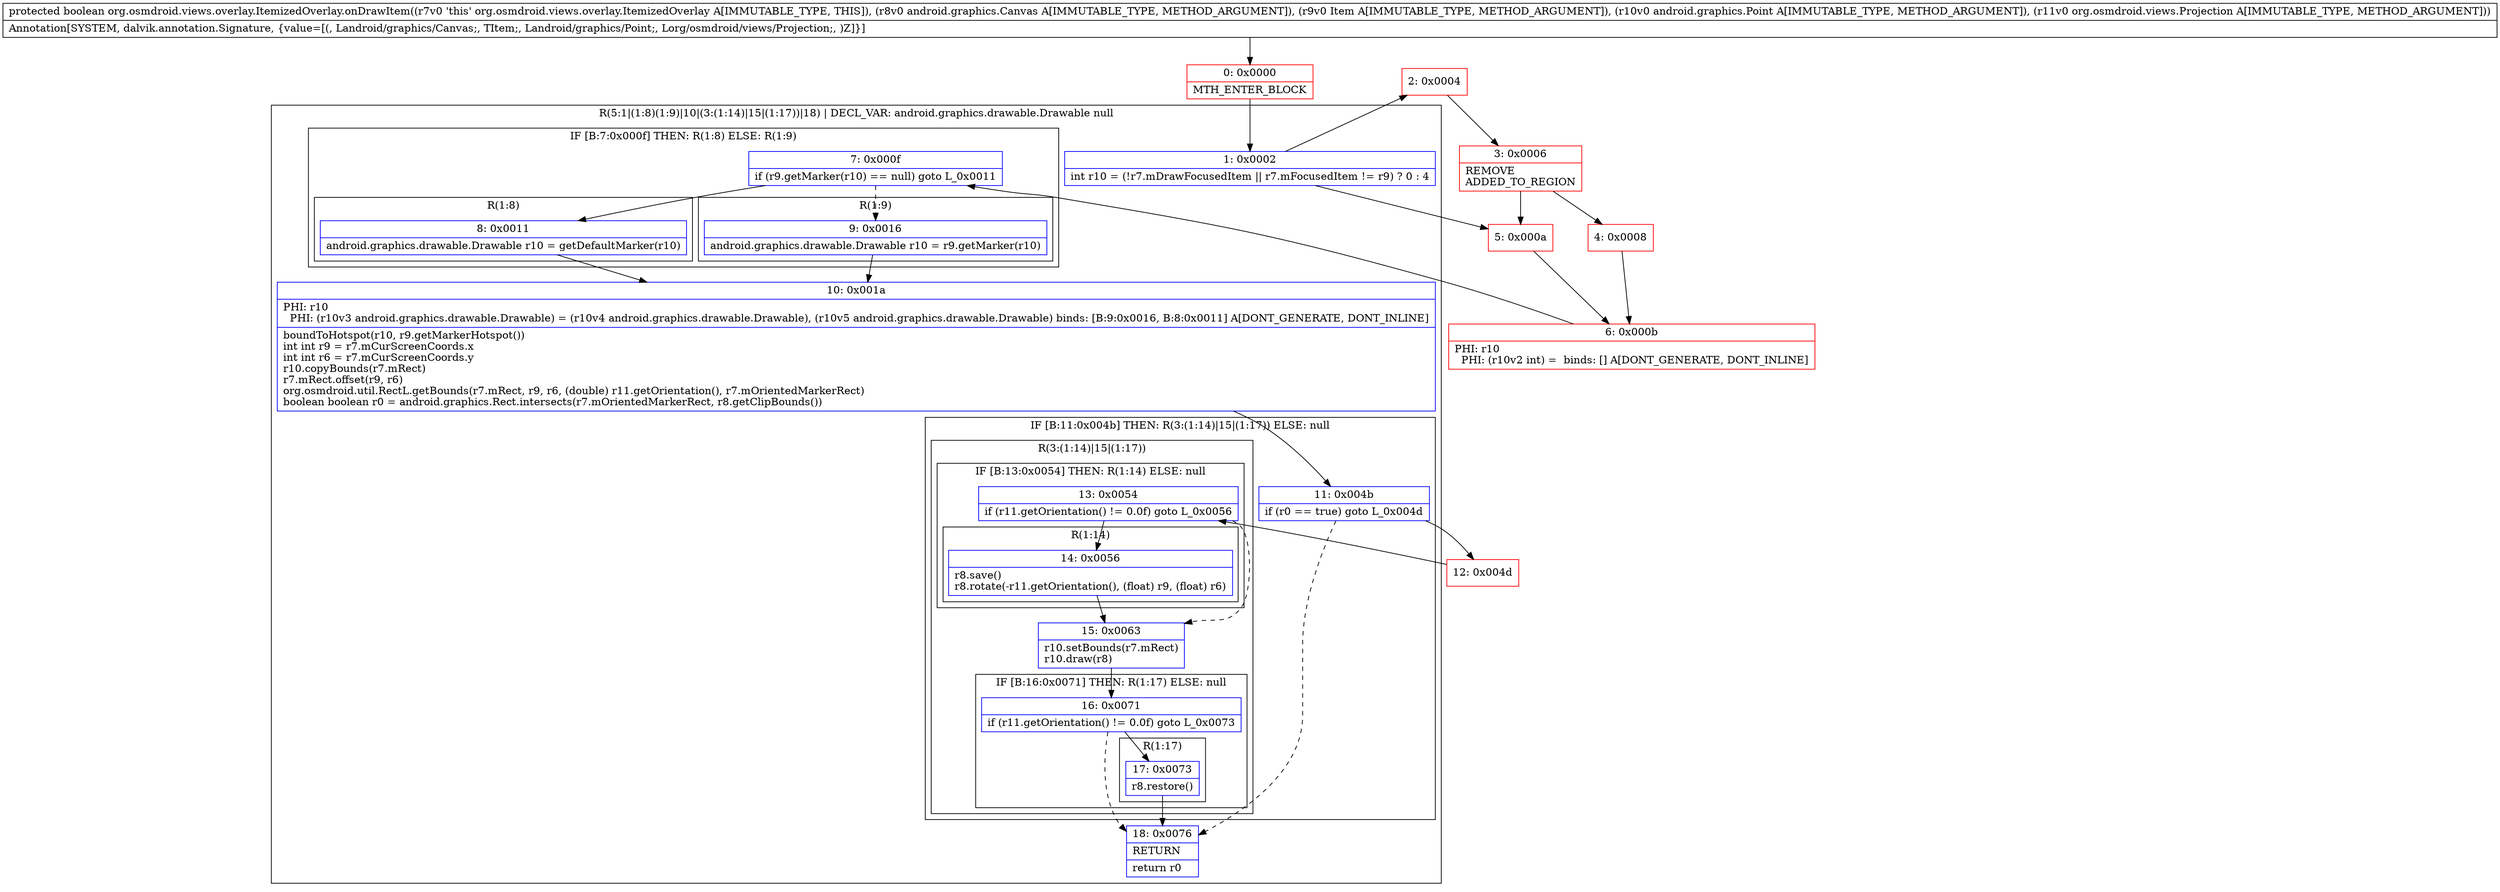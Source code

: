 digraph "CFG fororg.osmdroid.views.overlay.ItemizedOverlay.onDrawItem(Landroid\/graphics\/Canvas;Lorg\/osmdroid\/views\/overlay\/OverlayItem;Landroid\/graphics\/Point;Lorg\/osmdroid\/views\/Projection;)Z" {
subgraph cluster_Region_129764259 {
label = "R(5:1|(1:8)(1:9)|10|(3:(1:14)|15|(1:17))|18) | DECL_VAR: android.graphics.drawable.Drawable null\l";
node [shape=record,color=blue];
Node_1 [shape=record,label="{1\:\ 0x0002|int r10 = (!r7.mDrawFocusedItem \|\| r7.mFocusedItem != r9) ? 0 : 4\l}"];
subgraph cluster_IfRegion_1525813769 {
label = "IF [B:7:0x000f] THEN: R(1:8) ELSE: R(1:9)";
node [shape=record,color=blue];
Node_7 [shape=record,label="{7\:\ 0x000f|if (r9.getMarker(r10) == null) goto L_0x0011\l}"];
subgraph cluster_Region_883575985 {
label = "R(1:8)";
node [shape=record,color=blue];
Node_8 [shape=record,label="{8\:\ 0x0011|android.graphics.drawable.Drawable r10 = getDefaultMarker(r10)\l}"];
}
subgraph cluster_Region_1507501859 {
label = "R(1:9)";
node [shape=record,color=blue];
Node_9 [shape=record,label="{9\:\ 0x0016|android.graphics.drawable.Drawable r10 = r9.getMarker(r10)\l}"];
}
}
Node_10 [shape=record,label="{10\:\ 0x001a|PHI: r10 \l  PHI: (r10v3 android.graphics.drawable.Drawable) = (r10v4 android.graphics.drawable.Drawable), (r10v5 android.graphics.drawable.Drawable) binds: [B:9:0x0016, B:8:0x0011] A[DONT_GENERATE, DONT_INLINE]\l|boundToHotspot(r10, r9.getMarkerHotspot())\lint int r9 = r7.mCurScreenCoords.x\lint int r6 = r7.mCurScreenCoords.y\lr10.copyBounds(r7.mRect)\lr7.mRect.offset(r9, r6)\lorg.osmdroid.util.RectL.getBounds(r7.mRect, r9, r6, (double) r11.getOrientation(), r7.mOrientedMarkerRect)\lboolean boolean r0 = android.graphics.Rect.intersects(r7.mOrientedMarkerRect, r8.getClipBounds())\l}"];
subgraph cluster_IfRegion_1962172720 {
label = "IF [B:11:0x004b] THEN: R(3:(1:14)|15|(1:17)) ELSE: null";
node [shape=record,color=blue];
Node_11 [shape=record,label="{11\:\ 0x004b|if (r0 == true) goto L_0x004d\l}"];
subgraph cluster_Region_1228522802 {
label = "R(3:(1:14)|15|(1:17))";
node [shape=record,color=blue];
subgraph cluster_IfRegion_494120267 {
label = "IF [B:13:0x0054] THEN: R(1:14) ELSE: null";
node [shape=record,color=blue];
Node_13 [shape=record,label="{13\:\ 0x0054|if (r11.getOrientation() != 0.0f) goto L_0x0056\l}"];
subgraph cluster_Region_1046240936 {
label = "R(1:14)";
node [shape=record,color=blue];
Node_14 [shape=record,label="{14\:\ 0x0056|r8.save()\lr8.rotate(\-r11.getOrientation(), (float) r9, (float) r6)\l}"];
}
}
Node_15 [shape=record,label="{15\:\ 0x0063|r10.setBounds(r7.mRect)\lr10.draw(r8)\l}"];
subgraph cluster_IfRegion_598408685 {
label = "IF [B:16:0x0071] THEN: R(1:17) ELSE: null";
node [shape=record,color=blue];
Node_16 [shape=record,label="{16\:\ 0x0071|if (r11.getOrientation() != 0.0f) goto L_0x0073\l}"];
subgraph cluster_Region_1060404417 {
label = "R(1:17)";
node [shape=record,color=blue];
Node_17 [shape=record,label="{17\:\ 0x0073|r8.restore()\l}"];
}
}
}
}
Node_18 [shape=record,label="{18\:\ 0x0076|RETURN\l|return r0\l}"];
}
Node_0 [shape=record,color=red,label="{0\:\ 0x0000|MTH_ENTER_BLOCK\l}"];
Node_2 [shape=record,color=red,label="{2\:\ 0x0004}"];
Node_3 [shape=record,color=red,label="{3\:\ 0x0006|REMOVE\lADDED_TO_REGION\l}"];
Node_4 [shape=record,color=red,label="{4\:\ 0x0008}"];
Node_5 [shape=record,color=red,label="{5\:\ 0x000a}"];
Node_6 [shape=record,color=red,label="{6\:\ 0x000b|PHI: r10 \l  PHI: (r10v2 int) =  binds: [] A[DONT_GENERATE, DONT_INLINE]\l}"];
Node_12 [shape=record,color=red,label="{12\:\ 0x004d}"];
MethodNode[shape=record,label="{protected boolean org.osmdroid.views.overlay.ItemizedOverlay.onDrawItem((r7v0 'this' org.osmdroid.views.overlay.ItemizedOverlay A[IMMUTABLE_TYPE, THIS]), (r8v0 android.graphics.Canvas A[IMMUTABLE_TYPE, METHOD_ARGUMENT]), (r9v0 Item A[IMMUTABLE_TYPE, METHOD_ARGUMENT]), (r10v0 android.graphics.Point A[IMMUTABLE_TYPE, METHOD_ARGUMENT]), (r11v0 org.osmdroid.views.Projection A[IMMUTABLE_TYPE, METHOD_ARGUMENT]))  | Annotation[SYSTEM, dalvik.annotation.Signature, \{value=[(, Landroid\/graphics\/Canvas;, TItem;, Landroid\/graphics\/Point;, Lorg\/osmdroid\/views\/Projection;, )Z]\}]\l}"];
MethodNode -> Node_0;
Node_1 -> Node_2;
Node_1 -> Node_5;
Node_7 -> Node_8;
Node_7 -> Node_9[style=dashed];
Node_8 -> Node_10;
Node_9 -> Node_10;
Node_10 -> Node_11;
Node_11 -> Node_12;
Node_11 -> Node_18[style=dashed];
Node_13 -> Node_14;
Node_13 -> Node_15[style=dashed];
Node_14 -> Node_15;
Node_15 -> Node_16;
Node_16 -> Node_17;
Node_16 -> Node_18[style=dashed];
Node_17 -> Node_18;
Node_0 -> Node_1;
Node_2 -> Node_3;
Node_3 -> Node_4;
Node_3 -> Node_5;
Node_4 -> Node_6;
Node_5 -> Node_6;
Node_6 -> Node_7;
Node_12 -> Node_13;
}

